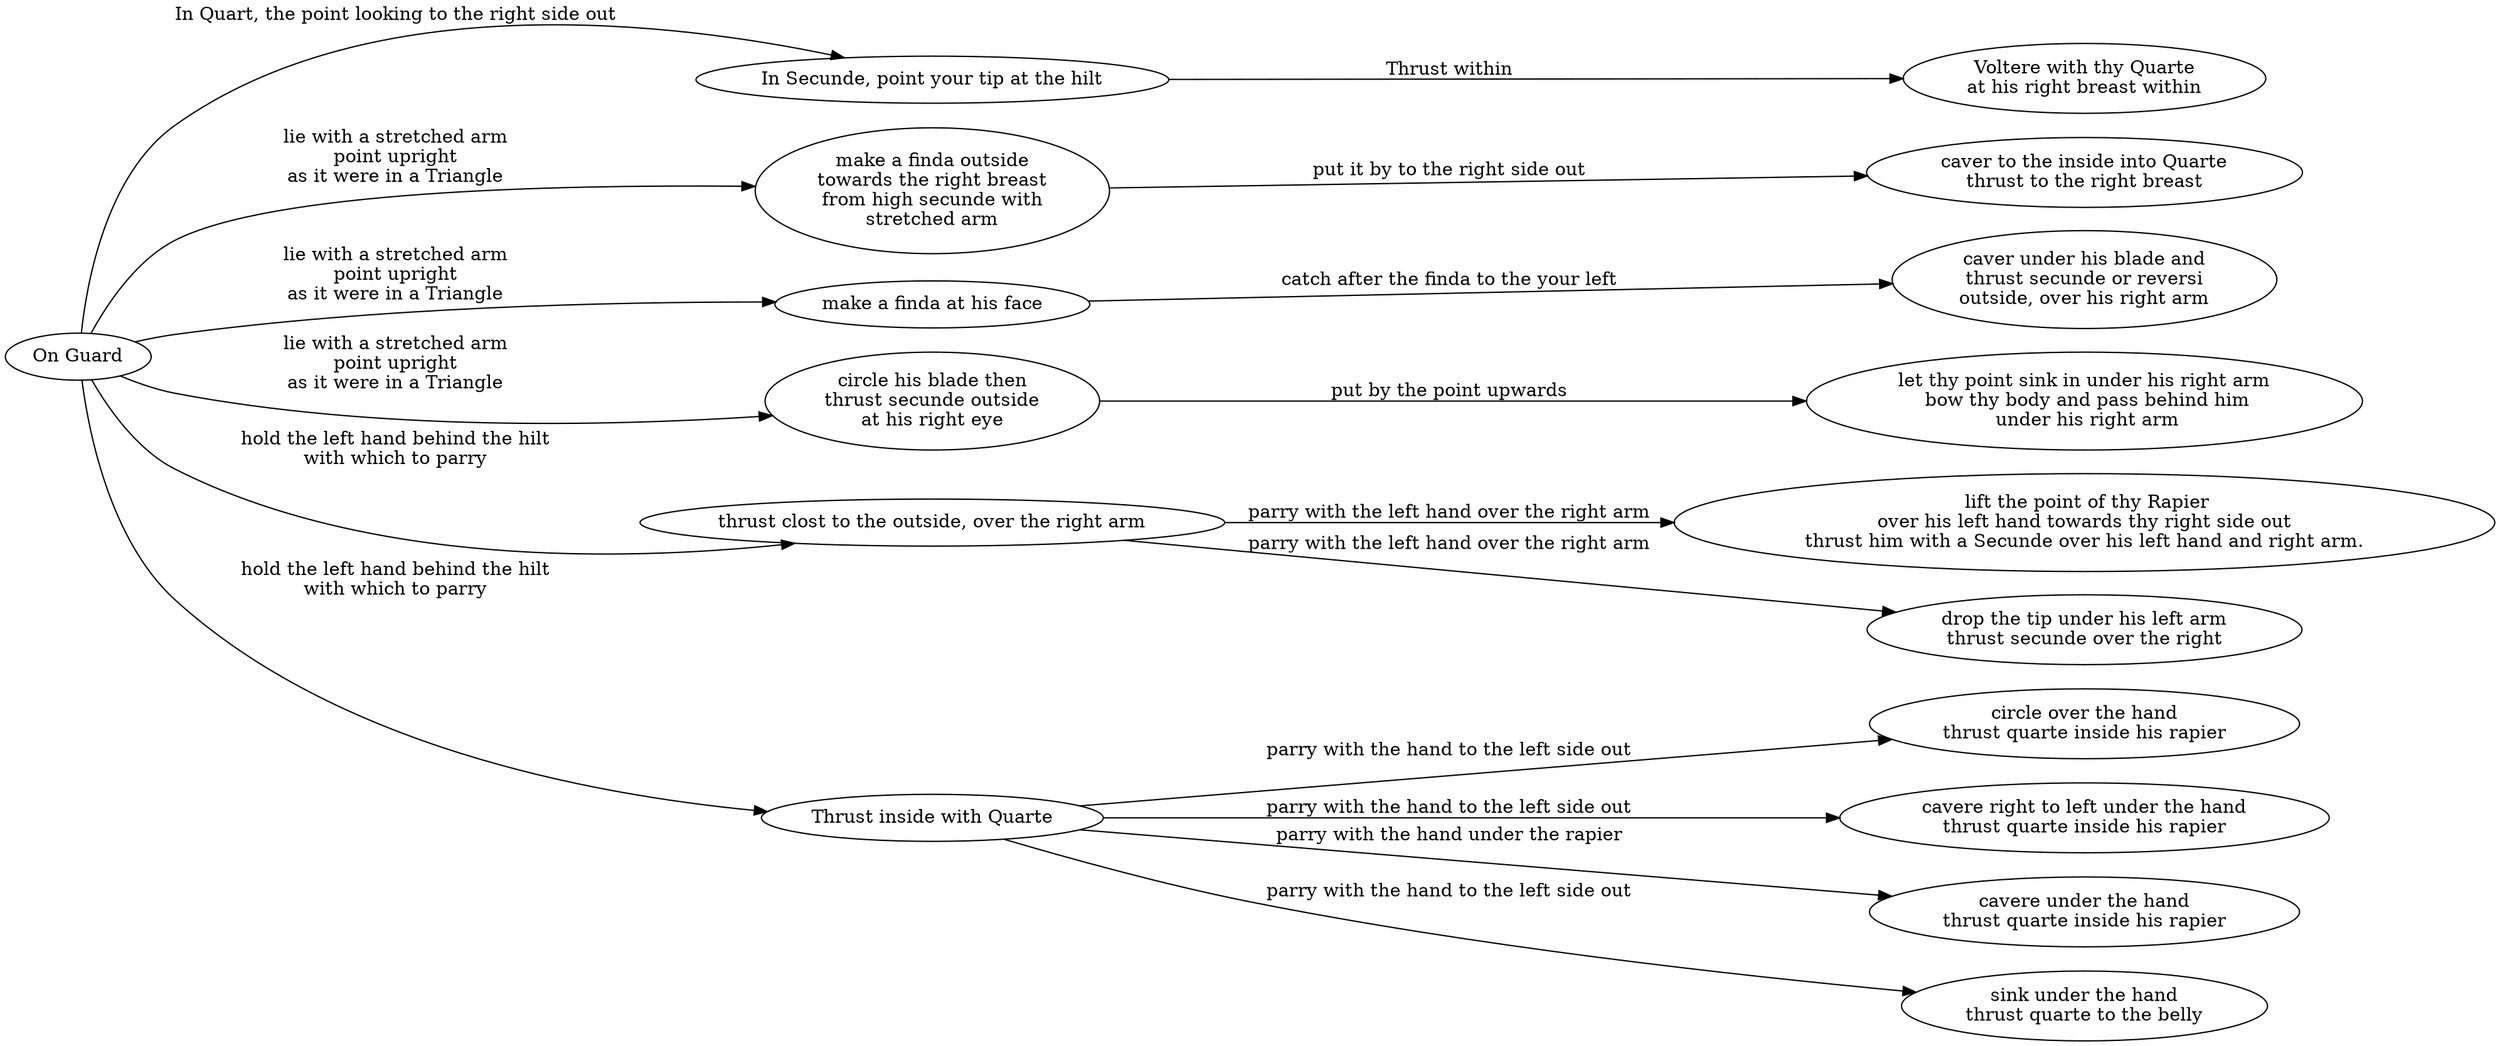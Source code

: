 digraph pallas_armata_flowchart {

rankdir=LR; 
//chapter 9, section 3, against the Quarte

onGuard [label="On Guard"]      // Starting position

pointInSecunde [label="In Secunde, point your tip at the hilt"]
voltere [label="Voltere with thy Quarte\nat his right breast within"]
onGuard->pointInSecunde [label="In Quart, the point looking to the right side out"]
pointInSecunde->voltere [label="Thrust within"]

findaOutside [label="make a finda outside\ntowards the right breast\nfrom high secunde with\nstretched arm"]
onGuard->findaOutside [label="lie with a stretched arm\npoint upright\nas it were in a Triangle"]
thrustQuarte [label="caver to the inside into Quarte\nthrust to the right breast"]
findaOutside->thrustQuarte [label="put it by to the right side out"]

findaWithin [label="make a finda at his face"]
onGuard->findaWithin [label="lie with a stretched arm\npoint upright\nas it were in a Triangle"]
caverReversi [label="caver under his blade and\nthrust secunde or reversi\noutside, over his right arm"]
findaWithin->caverReversi [label="catch after the finda to the your left"]

eyeThrust [label="circle his blade then\nthrust secunde outside\nat his right eye"]
onGuard->eyeThrust [label="lie with a stretched arm\npoint upright\nas it were in a Triangle"]
sinkunder [label="let thy point sink in under his right arm\n bow thy body and pass behind him\n under his right arm"]
eyeThrust->sinkunder [label="put by the point upwards"]

thrustOutside [label="thrust clost to the outside, over the right arm"]
onGuard->thrustOutside [label="hold the left hand behind the hilt\nwith which to parry"]
liftAndThrustSecunde [label=" lift the point of thy Rapier\nover his left hand towards thy right side out\nthrust him with a Secunde over his left hand and right arm."]
thrustOutside->liftAndThrustSecunde [label="parry with the left hand over the right arm"]

dropAndThrust [label="drop the tip under his left arm\nthrust secunde over the right"]
thrustOutside->dropAndThrust [label="parry with the left hand over the right arm"]

thrustInside [label="Thrust inside with Quarte"]
onGuard->thrustInside [label="hold the left hand behind the hilt\nwith which to parry"]
liftAndThrustInside [label="circle over the hand\nthrust quarte inside his rapier"]
thrustInside->liftAndThrustInside [label="parry with the hand to the left side out"]

caverAndThrustInside [label="cavere right to left under the hand\nthrust quarte inside his rapier"]
thrustInside->caverAndThrustInside [label="parry with the hand to the left side out"]

caverAndThrustInsideAgain [label="cavere under the hand\nthrust quarte inside his rapier"]
thrustInside->caverAndThrustInsideAgain [label="parry with the hand under the rapier"]

sinkAndThrustInside [label="sink under the hand\nthrust quarte to the belly"]
thrustInside->sinkAndThrustInside [label="parry with the hand to the left side out"]


}

